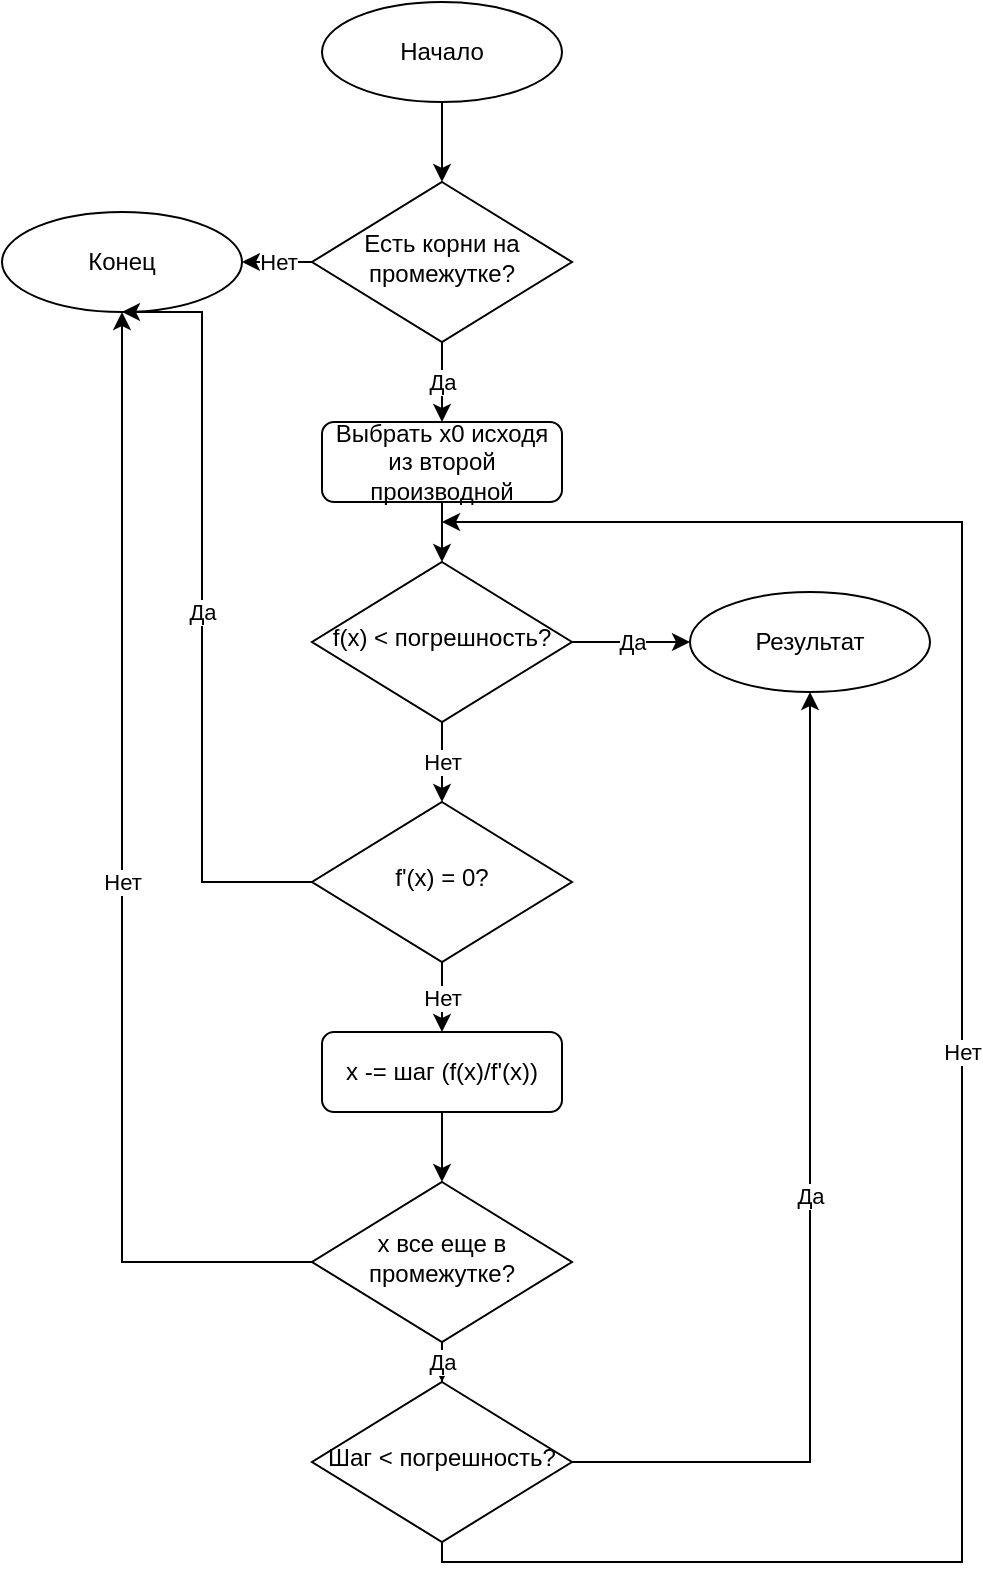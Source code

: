 <mxfile version="23.1.5" type="device">
  <diagram id="C5RBs43oDa-KdzZeNtuy" name="Page-1">
    <mxGraphModel dx="989" dy="570" grid="1" gridSize="10" guides="1" tooltips="1" connect="1" arrows="1" fold="1" page="1" pageScale="1" pageWidth="827" pageHeight="1169" math="0" shadow="0">
      <root>
        <mxCell id="WIyWlLk6GJQsqaUBKTNV-0" />
        <mxCell id="WIyWlLk6GJQsqaUBKTNV-1" parent="WIyWlLk6GJQsqaUBKTNV-0" />
        <mxCell id="OEn_OylxVQoGn8vpEVn8-6" value="Да" style="edgeStyle=orthogonalEdgeStyle;rounded=0;orthogonalLoop=1;jettySize=auto;html=1;entryX=0.5;entryY=0;entryDx=0;entryDy=0;" edge="1" parent="WIyWlLk6GJQsqaUBKTNV-1" source="WIyWlLk6GJQsqaUBKTNV-6" target="OEn_OylxVQoGn8vpEVn8-1">
          <mxGeometry relative="1" as="geometry" />
        </mxCell>
        <mxCell id="OEn_OylxVQoGn8vpEVn8-30" value="Нет" style="edgeStyle=orthogonalEdgeStyle;rounded=0;orthogonalLoop=1;jettySize=auto;html=1;entryX=1;entryY=0.5;entryDx=0;entryDy=0;" edge="1" parent="WIyWlLk6GJQsqaUBKTNV-1" source="WIyWlLk6GJQsqaUBKTNV-6" target="OEn_OylxVQoGn8vpEVn8-2">
          <mxGeometry relative="1" as="geometry" />
        </mxCell>
        <mxCell id="WIyWlLk6GJQsqaUBKTNV-6" value="Есть корни на промежутке?" style="rhombus;whiteSpace=wrap;html=1;shadow=0;fontFamily=Helvetica;fontSize=12;align=center;strokeWidth=1;spacing=6;spacingTop=-4;" parent="WIyWlLk6GJQsqaUBKTNV-1" vertex="1">
          <mxGeometry x="165" y="120" width="130" height="80" as="geometry" />
        </mxCell>
        <mxCell id="OEn_OylxVQoGn8vpEVn8-3" style="edgeStyle=orthogonalEdgeStyle;rounded=0;orthogonalLoop=1;jettySize=auto;html=1;" edge="1" parent="WIyWlLk6GJQsqaUBKTNV-1" source="OEn_OylxVQoGn8vpEVn8-0" target="WIyWlLk6GJQsqaUBKTNV-6">
          <mxGeometry relative="1" as="geometry" />
        </mxCell>
        <mxCell id="OEn_OylxVQoGn8vpEVn8-0" value="Начало" style="ellipse;whiteSpace=wrap;html=1;" vertex="1" parent="WIyWlLk6GJQsqaUBKTNV-1">
          <mxGeometry x="170" y="30" width="120" height="50" as="geometry" />
        </mxCell>
        <mxCell id="OEn_OylxVQoGn8vpEVn8-8" style="edgeStyle=orthogonalEdgeStyle;rounded=0;orthogonalLoop=1;jettySize=auto;html=1;entryX=0.5;entryY=0;entryDx=0;entryDy=0;" edge="1" parent="WIyWlLk6GJQsqaUBKTNV-1" source="OEn_OylxVQoGn8vpEVn8-1" target="OEn_OylxVQoGn8vpEVn8-7">
          <mxGeometry relative="1" as="geometry" />
        </mxCell>
        <mxCell id="OEn_OylxVQoGn8vpEVn8-1" value="Выбрать x0 исходя из второй производной" style="rounded=1;whiteSpace=wrap;html=1;fontSize=12;glass=0;strokeWidth=1;shadow=0;" vertex="1" parent="WIyWlLk6GJQsqaUBKTNV-1">
          <mxGeometry x="170" y="240" width="120" height="40" as="geometry" />
        </mxCell>
        <mxCell id="OEn_OylxVQoGn8vpEVn8-2" value="Конец" style="ellipse;whiteSpace=wrap;html=1;" vertex="1" parent="WIyWlLk6GJQsqaUBKTNV-1">
          <mxGeometry x="10" y="135" width="120" height="50" as="geometry" />
        </mxCell>
        <mxCell id="OEn_OylxVQoGn8vpEVn8-11" value="Да" style="edgeStyle=orthogonalEdgeStyle;rounded=0;orthogonalLoop=1;jettySize=auto;html=1;entryX=0;entryY=0.5;entryDx=0;entryDy=0;" edge="1" parent="WIyWlLk6GJQsqaUBKTNV-1" source="OEn_OylxVQoGn8vpEVn8-7" target="OEn_OylxVQoGn8vpEVn8-10">
          <mxGeometry relative="1" as="geometry" />
        </mxCell>
        <mxCell id="OEn_OylxVQoGn8vpEVn8-28" value="Нет" style="edgeStyle=orthogonalEdgeStyle;rounded=0;orthogonalLoop=1;jettySize=auto;html=1;entryX=0.5;entryY=0;entryDx=0;entryDy=0;" edge="1" parent="WIyWlLk6GJQsqaUBKTNV-1" source="OEn_OylxVQoGn8vpEVn8-7" target="OEn_OylxVQoGn8vpEVn8-27">
          <mxGeometry relative="1" as="geometry" />
        </mxCell>
        <mxCell id="OEn_OylxVQoGn8vpEVn8-7" value="f(x) &amp;lt; погрешность?" style="rhombus;whiteSpace=wrap;html=1;shadow=0;fontFamily=Helvetica;fontSize=12;align=center;strokeWidth=1;spacing=6;spacingTop=-4;" vertex="1" parent="WIyWlLk6GJQsqaUBKTNV-1">
          <mxGeometry x="165" y="310" width="130" height="80" as="geometry" />
        </mxCell>
        <mxCell id="OEn_OylxVQoGn8vpEVn8-10" value="Результат" style="ellipse;whiteSpace=wrap;html=1;" vertex="1" parent="WIyWlLk6GJQsqaUBKTNV-1">
          <mxGeometry x="354" y="325" width="120" height="50" as="geometry" />
        </mxCell>
        <mxCell id="OEn_OylxVQoGn8vpEVn8-31" value="Да" style="edgeStyle=orthogonalEdgeStyle;rounded=0;orthogonalLoop=1;jettySize=auto;html=1;entryX=0.5;entryY=1;entryDx=0;entryDy=0;" edge="1" parent="WIyWlLk6GJQsqaUBKTNV-1" source="OEn_OylxVQoGn8vpEVn8-27" target="OEn_OylxVQoGn8vpEVn8-2">
          <mxGeometry relative="1" as="geometry">
            <Array as="points">
              <mxPoint x="110" y="470" />
              <mxPoint x="110" y="185" />
            </Array>
          </mxGeometry>
        </mxCell>
        <mxCell id="OEn_OylxVQoGn8vpEVn8-33" value="Нет" style="edgeStyle=orthogonalEdgeStyle;rounded=0;orthogonalLoop=1;jettySize=auto;html=1;entryX=0.5;entryY=0;entryDx=0;entryDy=0;" edge="1" parent="WIyWlLk6GJQsqaUBKTNV-1" source="OEn_OylxVQoGn8vpEVn8-27" target="OEn_OylxVQoGn8vpEVn8-32">
          <mxGeometry relative="1" as="geometry" />
        </mxCell>
        <mxCell id="OEn_OylxVQoGn8vpEVn8-27" value="f&#39;(x) = 0?" style="rhombus;whiteSpace=wrap;html=1;shadow=0;fontFamily=Helvetica;fontSize=12;align=center;strokeWidth=1;spacing=6;spacingTop=-4;" vertex="1" parent="WIyWlLk6GJQsqaUBKTNV-1">
          <mxGeometry x="165" y="430" width="130" height="80" as="geometry" />
        </mxCell>
        <mxCell id="OEn_OylxVQoGn8vpEVn8-36" style="edgeStyle=orthogonalEdgeStyle;rounded=0;orthogonalLoop=1;jettySize=auto;html=1;entryX=0.5;entryY=0;entryDx=0;entryDy=0;" edge="1" parent="WIyWlLk6GJQsqaUBKTNV-1" source="OEn_OylxVQoGn8vpEVn8-32" target="OEn_OylxVQoGn8vpEVn8-34">
          <mxGeometry relative="1" as="geometry" />
        </mxCell>
        <mxCell id="OEn_OylxVQoGn8vpEVn8-32" value="x -= шаг (f(x)/f&#39;(x))" style="rounded=1;whiteSpace=wrap;html=1;fontSize=12;glass=0;strokeWidth=1;shadow=0;" vertex="1" parent="WIyWlLk6GJQsqaUBKTNV-1">
          <mxGeometry x="170" y="545" width="120" height="40" as="geometry" />
        </mxCell>
        <mxCell id="OEn_OylxVQoGn8vpEVn8-37" value="Нет" style="edgeStyle=orthogonalEdgeStyle;rounded=0;orthogonalLoop=1;jettySize=auto;html=1;entryX=0.5;entryY=1;entryDx=0;entryDy=0;" edge="1" parent="WIyWlLk6GJQsqaUBKTNV-1" source="OEn_OylxVQoGn8vpEVn8-34" target="OEn_OylxVQoGn8vpEVn8-2">
          <mxGeometry relative="1" as="geometry" />
        </mxCell>
        <mxCell id="OEn_OylxVQoGn8vpEVn8-40" value="Да" style="edgeStyle=orthogonalEdgeStyle;rounded=0;orthogonalLoop=1;jettySize=auto;html=1;" edge="1" parent="WIyWlLk6GJQsqaUBKTNV-1" source="OEn_OylxVQoGn8vpEVn8-34" target="OEn_OylxVQoGn8vpEVn8-38">
          <mxGeometry relative="1" as="geometry" />
        </mxCell>
        <mxCell id="OEn_OylxVQoGn8vpEVn8-34" value="x все еще в промежутке?" style="rhombus;whiteSpace=wrap;html=1;shadow=0;fontFamily=Helvetica;fontSize=12;align=center;strokeWidth=1;spacing=6;spacingTop=-4;" vertex="1" parent="WIyWlLk6GJQsqaUBKTNV-1">
          <mxGeometry x="165" y="620" width="130" height="80" as="geometry" />
        </mxCell>
        <mxCell id="OEn_OylxVQoGn8vpEVn8-39" value="Да" style="edgeStyle=orthogonalEdgeStyle;rounded=0;orthogonalLoop=1;jettySize=auto;html=1;entryX=0.5;entryY=1;entryDx=0;entryDy=0;" edge="1" parent="WIyWlLk6GJQsqaUBKTNV-1" source="OEn_OylxVQoGn8vpEVn8-38" target="OEn_OylxVQoGn8vpEVn8-10">
          <mxGeometry relative="1" as="geometry" />
        </mxCell>
        <mxCell id="OEn_OylxVQoGn8vpEVn8-41" value="Нет" style="edgeStyle=orthogonalEdgeStyle;rounded=0;orthogonalLoop=1;jettySize=auto;html=1;" edge="1" parent="WIyWlLk6GJQsqaUBKTNV-1" source="OEn_OylxVQoGn8vpEVn8-38">
          <mxGeometry relative="1" as="geometry">
            <mxPoint x="230" y="290" as="targetPoint" />
            <Array as="points">
              <mxPoint x="230" y="810" />
              <mxPoint x="490" y="810" />
              <mxPoint x="490" y="290" />
            </Array>
          </mxGeometry>
        </mxCell>
        <mxCell id="OEn_OylxVQoGn8vpEVn8-38" value="Шаг &amp;lt; погрешность?" style="rhombus;whiteSpace=wrap;html=1;shadow=0;fontFamily=Helvetica;fontSize=12;align=center;strokeWidth=1;spacing=6;spacingTop=-4;" vertex="1" parent="WIyWlLk6GJQsqaUBKTNV-1">
          <mxGeometry x="165" y="720" width="130" height="80" as="geometry" />
        </mxCell>
      </root>
    </mxGraphModel>
  </diagram>
</mxfile>
